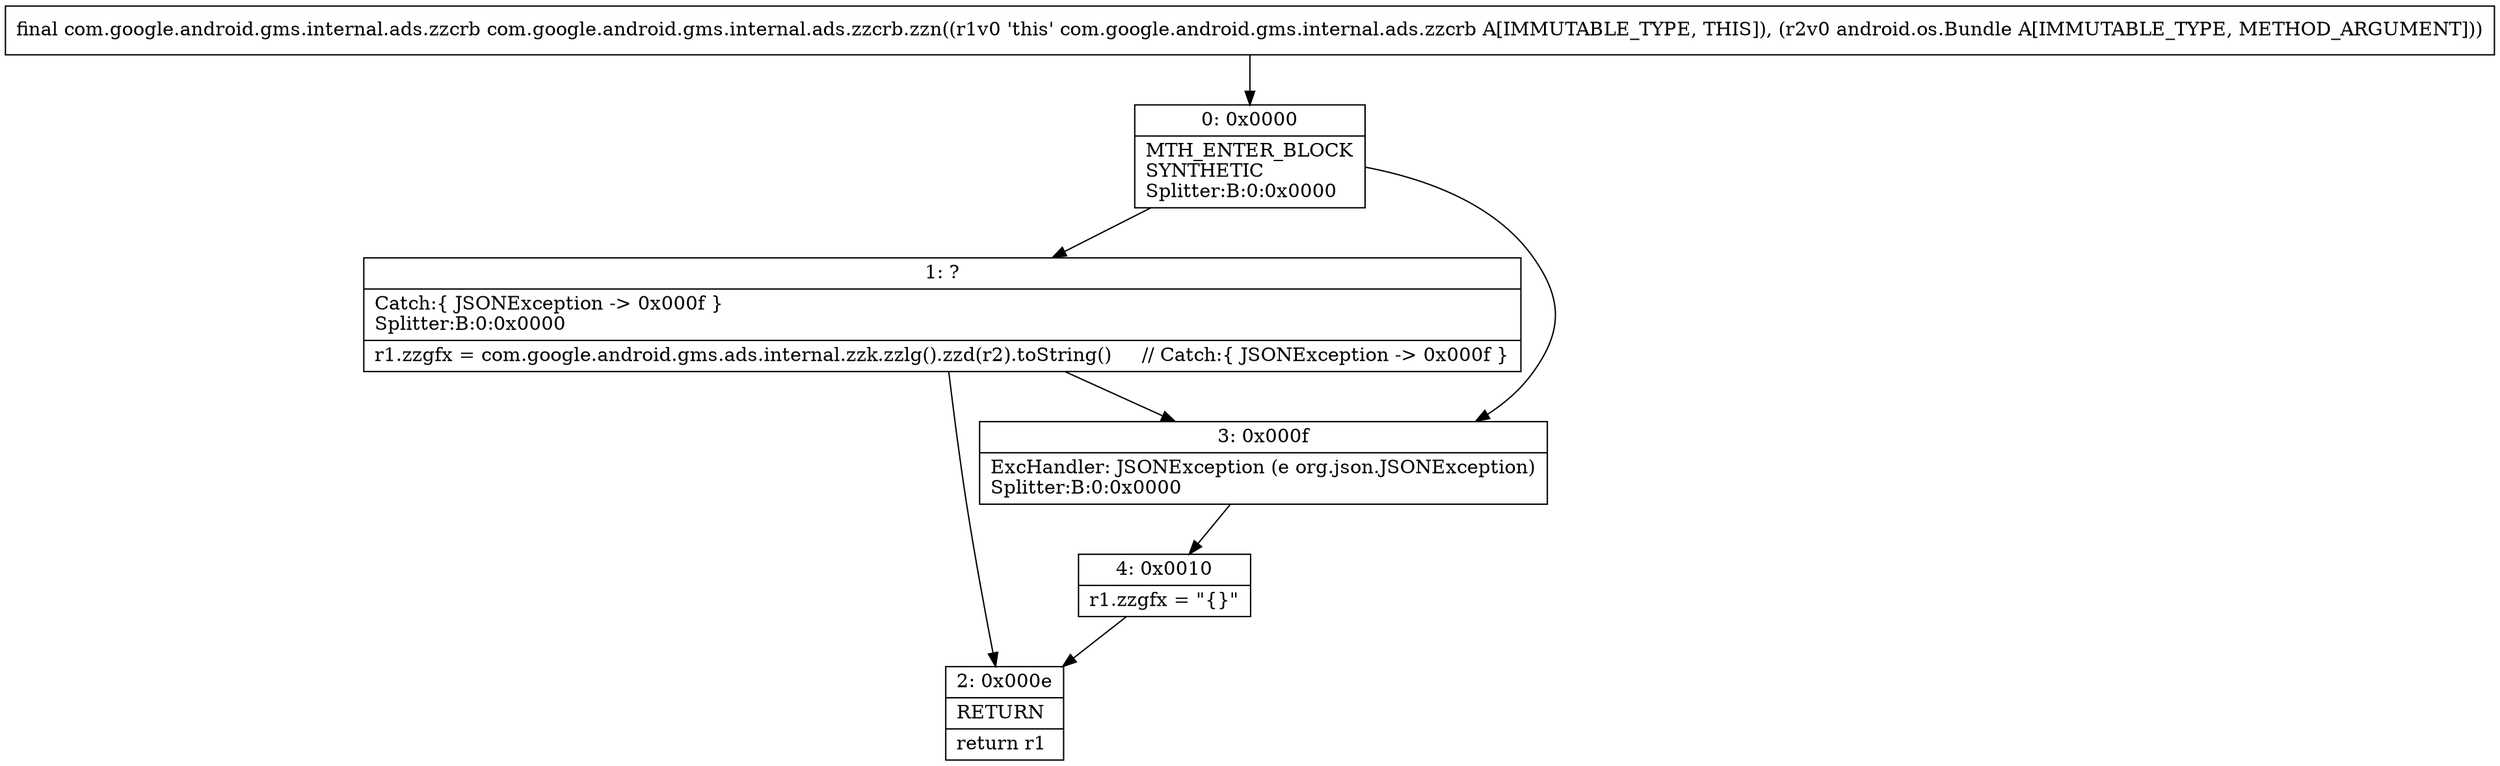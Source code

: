 digraph "CFG forcom.google.android.gms.internal.ads.zzcrb.zzn(Landroid\/os\/Bundle;)Lcom\/google\/android\/gms\/internal\/ads\/zzcrb;" {
Node_0 [shape=record,label="{0\:\ 0x0000|MTH_ENTER_BLOCK\lSYNTHETIC\lSplitter:B:0:0x0000\l}"];
Node_1 [shape=record,label="{1\:\ ?|Catch:\{ JSONException \-\> 0x000f \}\lSplitter:B:0:0x0000\l|r1.zzgfx = com.google.android.gms.ads.internal.zzk.zzlg().zzd(r2).toString()     \/\/ Catch:\{ JSONException \-\> 0x000f \}\l}"];
Node_2 [shape=record,label="{2\:\ 0x000e|RETURN\l|return r1\l}"];
Node_3 [shape=record,label="{3\:\ 0x000f|ExcHandler: JSONException (e org.json.JSONException)\lSplitter:B:0:0x0000\l}"];
Node_4 [shape=record,label="{4\:\ 0x0010|r1.zzgfx = \"\{\}\"\l}"];
MethodNode[shape=record,label="{final com.google.android.gms.internal.ads.zzcrb com.google.android.gms.internal.ads.zzcrb.zzn((r1v0 'this' com.google.android.gms.internal.ads.zzcrb A[IMMUTABLE_TYPE, THIS]), (r2v0 android.os.Bundle A[IMMUTABLE_TYPE, METHOD_ARGUMENT])) }"];
MethodNode -> Node_0;
Node_0 -> Node_1;
Node_0 -> Node_3;
Node_1 -> Node_2;
Node_1 -> Node_3;
Node_3 -> Node_4;
Node_4 -> Node_2;
}

